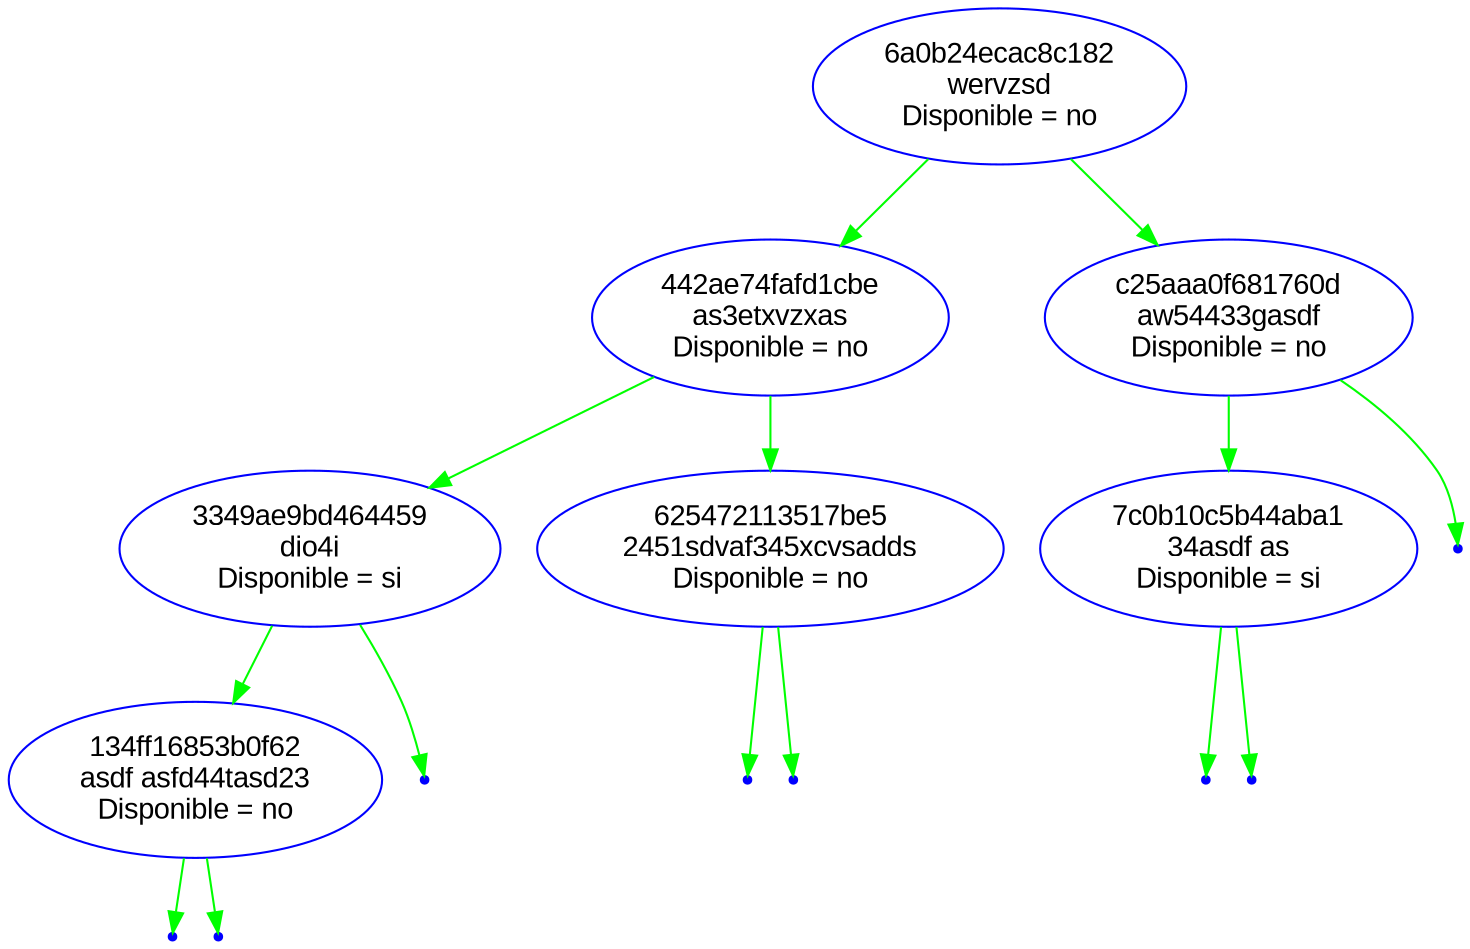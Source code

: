 digraph G {
node[fontname="Arial", color="blue"]
edge [color="green"]
"6a0b24ecac8c182"[label="6a0b24ecac8c182\nwervzsd\nDisponible = no"];
"6a0b24ecac8c182" -> "442ae74fafd1cbe";
"442ae74fafd1cbe"[label="442ae74fafd1cbe\nas3etxvzxas\nDisponible = no"];
"442ae74fafd1cbe" -> "3349ae9bd464459";
"3349ae9bd464459"[label="3349ae9bd464459\ndio4i\nDisponible = si"];
"3349ae9bd464459" -> "134ff16853b0f62";
"134ff16853b0f62"[label="134ff16853b0f62\nasdf asfd44tasd23\nDisponible = no"]
null0 [shape=point];
"134ff16853b0f62" -> null0;
null1 [shape=point];
"134ff16853b0f62" -> null1;
null2 [shape=point];
"3349ae9bd464459" -> null2;
"442ae74fafd1cbe" -> "625472113517be5";
"625472113517be5"[label="625472113517be5\n2451sdvaf345xcvsadds\nDisponible = no"]
null3 [shape=point];
"625472113517be5" -> null3;
null4 [shape=point];
"625472113517be5" -> null4;
"6a0b24ecac8c182" -> "c25aaa0f681760d";
"c25aaa0f681760d"[label="c25aaa0f681760d\naw54433gasdf\nDisponible = no"];
"c25aaa0f681760d" -> "7c0b10c5b44aba1";
"7c0b10c5b44aba1"[label="7c0b10c5b44aba1\n34asdf as\nDisponible = si"]
null5 [shape=point];
"7c0b10c5b44aba1" -> null5;
null6 [shape=point];
"7c0b10c5b44aba1" -> null6;
null7 [shape=point];
"c25aaa0f681760d" -> null7;
}

